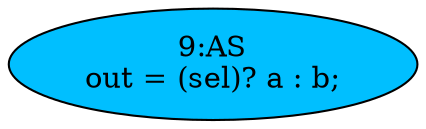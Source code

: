 strict digraph "" {
	node [label="\N"];
	"9:AS"	[ast="<pyverilog.vparser.ast.Assign object at 0x7feb434f3450>",
		def_var="['out']",
		fillcolor=deepskyblue,
		label="9:AS
out = (sel)? a : b;",
		statements="[]",
		style=filled,
		typ=Assign,
		use_var="['sel', 'a', 'b']"];
}
